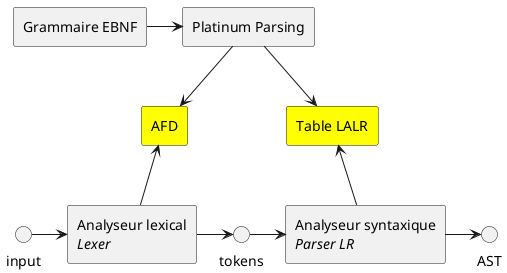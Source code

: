 @startuml

rectangle "Analyseur syntaxique\n<i>Parser LR</i>" as parser
rectangle "Analyseur lexical\n<i>Lexer</i>" as lexer

rectangle "Table LALR" as table #Yellow
rectangle "AFD" as afd #Yellow
rectangle "Platinum Parsing" as pp
rectangle "Grammaire EBNF" as ebnf

input -> lexer
lexer -> tokens
tokens -> parser
parser -> AST

table <-- parser
afd <-- lexer
ebnf -> pp
pp --> table
pp --> afd

@enduml
